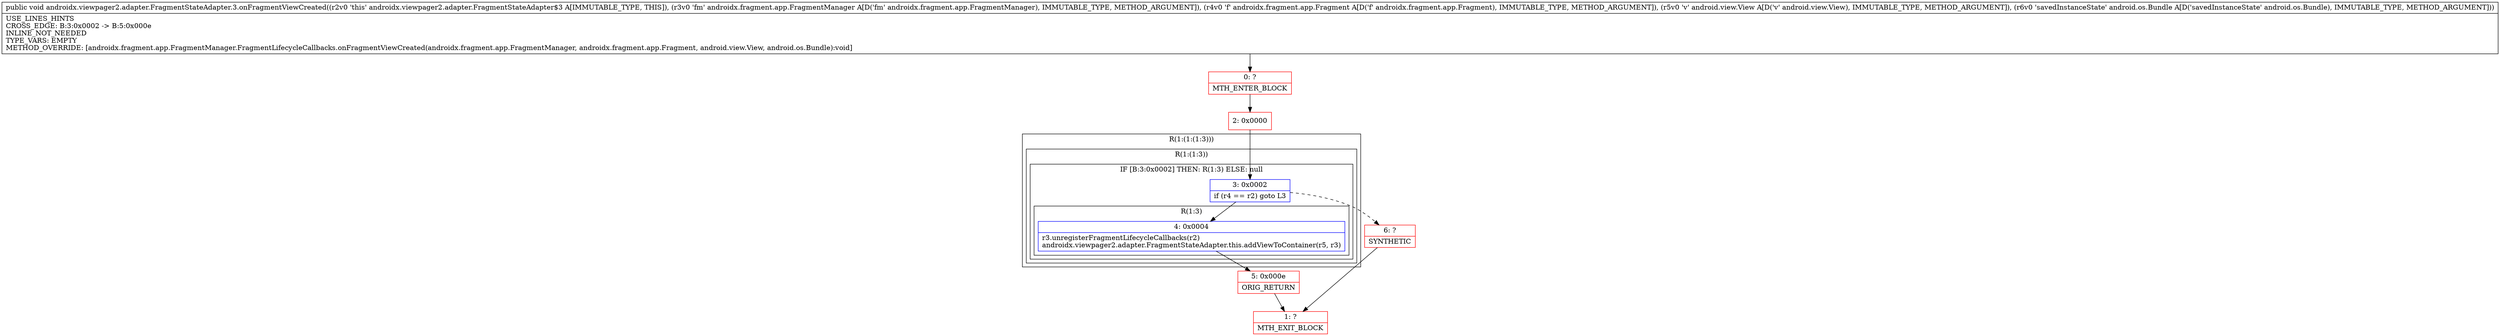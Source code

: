 digraph "CFG forandroidx.viewpager2.adapter.FragmentStateAdapter.3.onFragmentViewCreated(Landroidx\/fragment\/app\/FragmentManager;Landroidx\/fragment\/app\/Fragment;Landroid\/view\/View;Landroid\/os\/Bundle;)V" {
subgraph cluster_Region_545665245 {
label = "R(1:(1:(1:3)))";
node [shape=record,color=blue];
subgraph cluster_Region_833703836 {
label = "R(1:(1:3))";
node [shape=record,color=blue];
subgraph cluster_IfRegion_1675920327 {
label = "IF [B:3:0x0002] THEN: R(1:3) ELSE: null";
node [shape=record,color=blue];
Node_3 [shape=record,label="{3\:\ 0x0002|if (r4 == r2) goto L3\l}"];
subgraph cluster_Region_1132909490 {
label = "R(1:3)";
node [shape=record,color=blue];
Node_4 [shape=record,label="{4\:\ 0x0004|r3.unregisterFragmentLifecycleCallbacks(r2)\landroidx.viewpager2.adapter.FragmentStateAdapter.this.addViewToContainer(r5, r3)\l}"];
}
}
}
}
Node_0 [shape=record,color=red,label="{0\:\ ?|MTH_ENTER_BLOCK\l}"];
Node_2 [shape=record,color=red,label="{2\:\ 0x0000}"];
Node_5 [shape=record,color=red,label="{5\:\ 0x000e|ORIG_RETURN\l}"];
Node_1 [shape=record,color=red,label="{1\:\ ?|MTH_EXIT_BLOCK\l}"];
Node_6 [shape=record,color=red,label="{6\:\ ?|SYNTHETIC\l}"];
MethodNode[shape=record,label="{public void androidx.viewpager2.adapter.FragmentStateAdapter.3.onFragmentViewCreated((r2v0 'this' androidx.viewpager2.adapter.FragmentStateAdapter$3 A[IMMUTABLE_TYPE, THIS]), (r3v0 'fm' androidx.fragment.app.FragmentManager A[D('fm' androidx.fragment.app.FragmentManager), IMMUTABLE_TYPE, METHOD_ARGUMENT]), (r4v0 'f' androidx.fragment.app.Fragment A[D('f' androidx.fragment.app.Fragment), IMMUTABLE_TYPE, METHOD_ARGUMENT]), (r5v0 'v' android.view.View A[D('v' android.view.View), IMMUTABLE_TYPE, METHOD_ARGUMENT]), (r6v0 'savedInstanceState' android.os.Bundle A[D('savedInstanceState' android.os.Bundle), IMMUTABLE_TYPE, METHOD_ARGUMENT]))  | USE_LINES_HINTS\lCROSS_EDGE: B:3:0x0002 \-\> B:5:0x000e\lINLINE_NOT_NEEDED\lTYPE_VARS: EMPTY\lMETHOD_OVERRIDE: [androidx.fragment.app.FragmentManager.FragmentLifecycleCallbacks.onFragmentViewCreated(androidx.fragment.app.FragmentManager, androidx.fragment.app.Fragment, android.view.View, android.os.Bundle):void]\l}"];
MethodNode -> Node_0;Node_3 -> Node_4;
Node_3 -> Node_6[style=dashed];
Node_4 -> Node_5;
Node_0 -> Node_2;
Node_2 -> Node_3;
Node_5 -> Node_1;
Node_6 -> Node_1;
}

